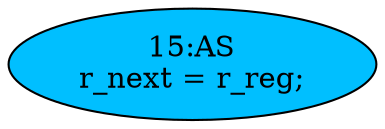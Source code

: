 strict digraph "" {
	node [label="\N"];
	"15:AS"	[ast="<pyverilog.vparser.ast.Assign object at 0x7f4296e8d110>",
		def_var="['r_next']",
		fillcolor=deepskyblue,
		label="15:AS
r_next = r_reg;",
		statements="[]",
		style=filled,
		typ=Assign,
		use_var="['r_reg']"];
}
